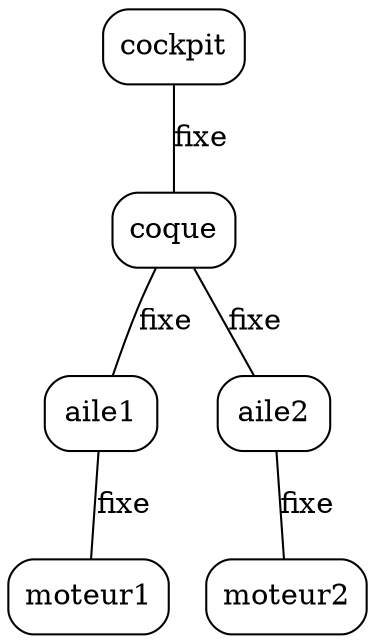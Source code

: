 /***************************************************************************
 *   Copyright (C) 2004 by Equipe Projet Univers                           *
 *   rogma.boami@free.fr                                                   *
 *                                                                         *
 *   This program is free software; you can redistribute it and/or modify  *
 *   it under the terms of the GNU General Public License as published by  *
 *   the Free Software Foundation; either version 2 of the License, or     *
 *   (at your option) any later version.                                   *
 *                                                                         *
 *   This program is distributed in the hope that it will be useful,       *
 *   but WITHOUT ANY WARRANTY; without even the implied warranty of        *
 *   MERCHANTABILITY or FITNESS FOR A PARTICULAR PURPOSE.  See the         *
 *   GNU General Public License for more details.                          *
 *                                                                         *
 *   You should have received a copy of the GNU General Public License     *
 *   along with this program; if not, write to the                         *
 *   Free Software Foundation, Inc.,                                       *
 *   59 Temple Place - Suite 330, Boston, MA  02111-1307, USA.             *
 ***************************************************************************/

/*
  Diagramme d'un exemple d'assemblage.
*/

graph ExempleObjets {
	compound=true;
    node [shape=record, style=rounded];

  cockpit;
  coque;
  aile1;
  aile2;
  moteur1;
  moteur2;

	cockpit -- coque [label="fixe"] ;
	coque -- aile1 [label="fixe"] ;
	coque -- aile2 [label="fixe"] ;
	
	aile1 -- moteur1 [label="fixe"] ;
	aile2 -- moteur2 [label="fixe"] ;
}
